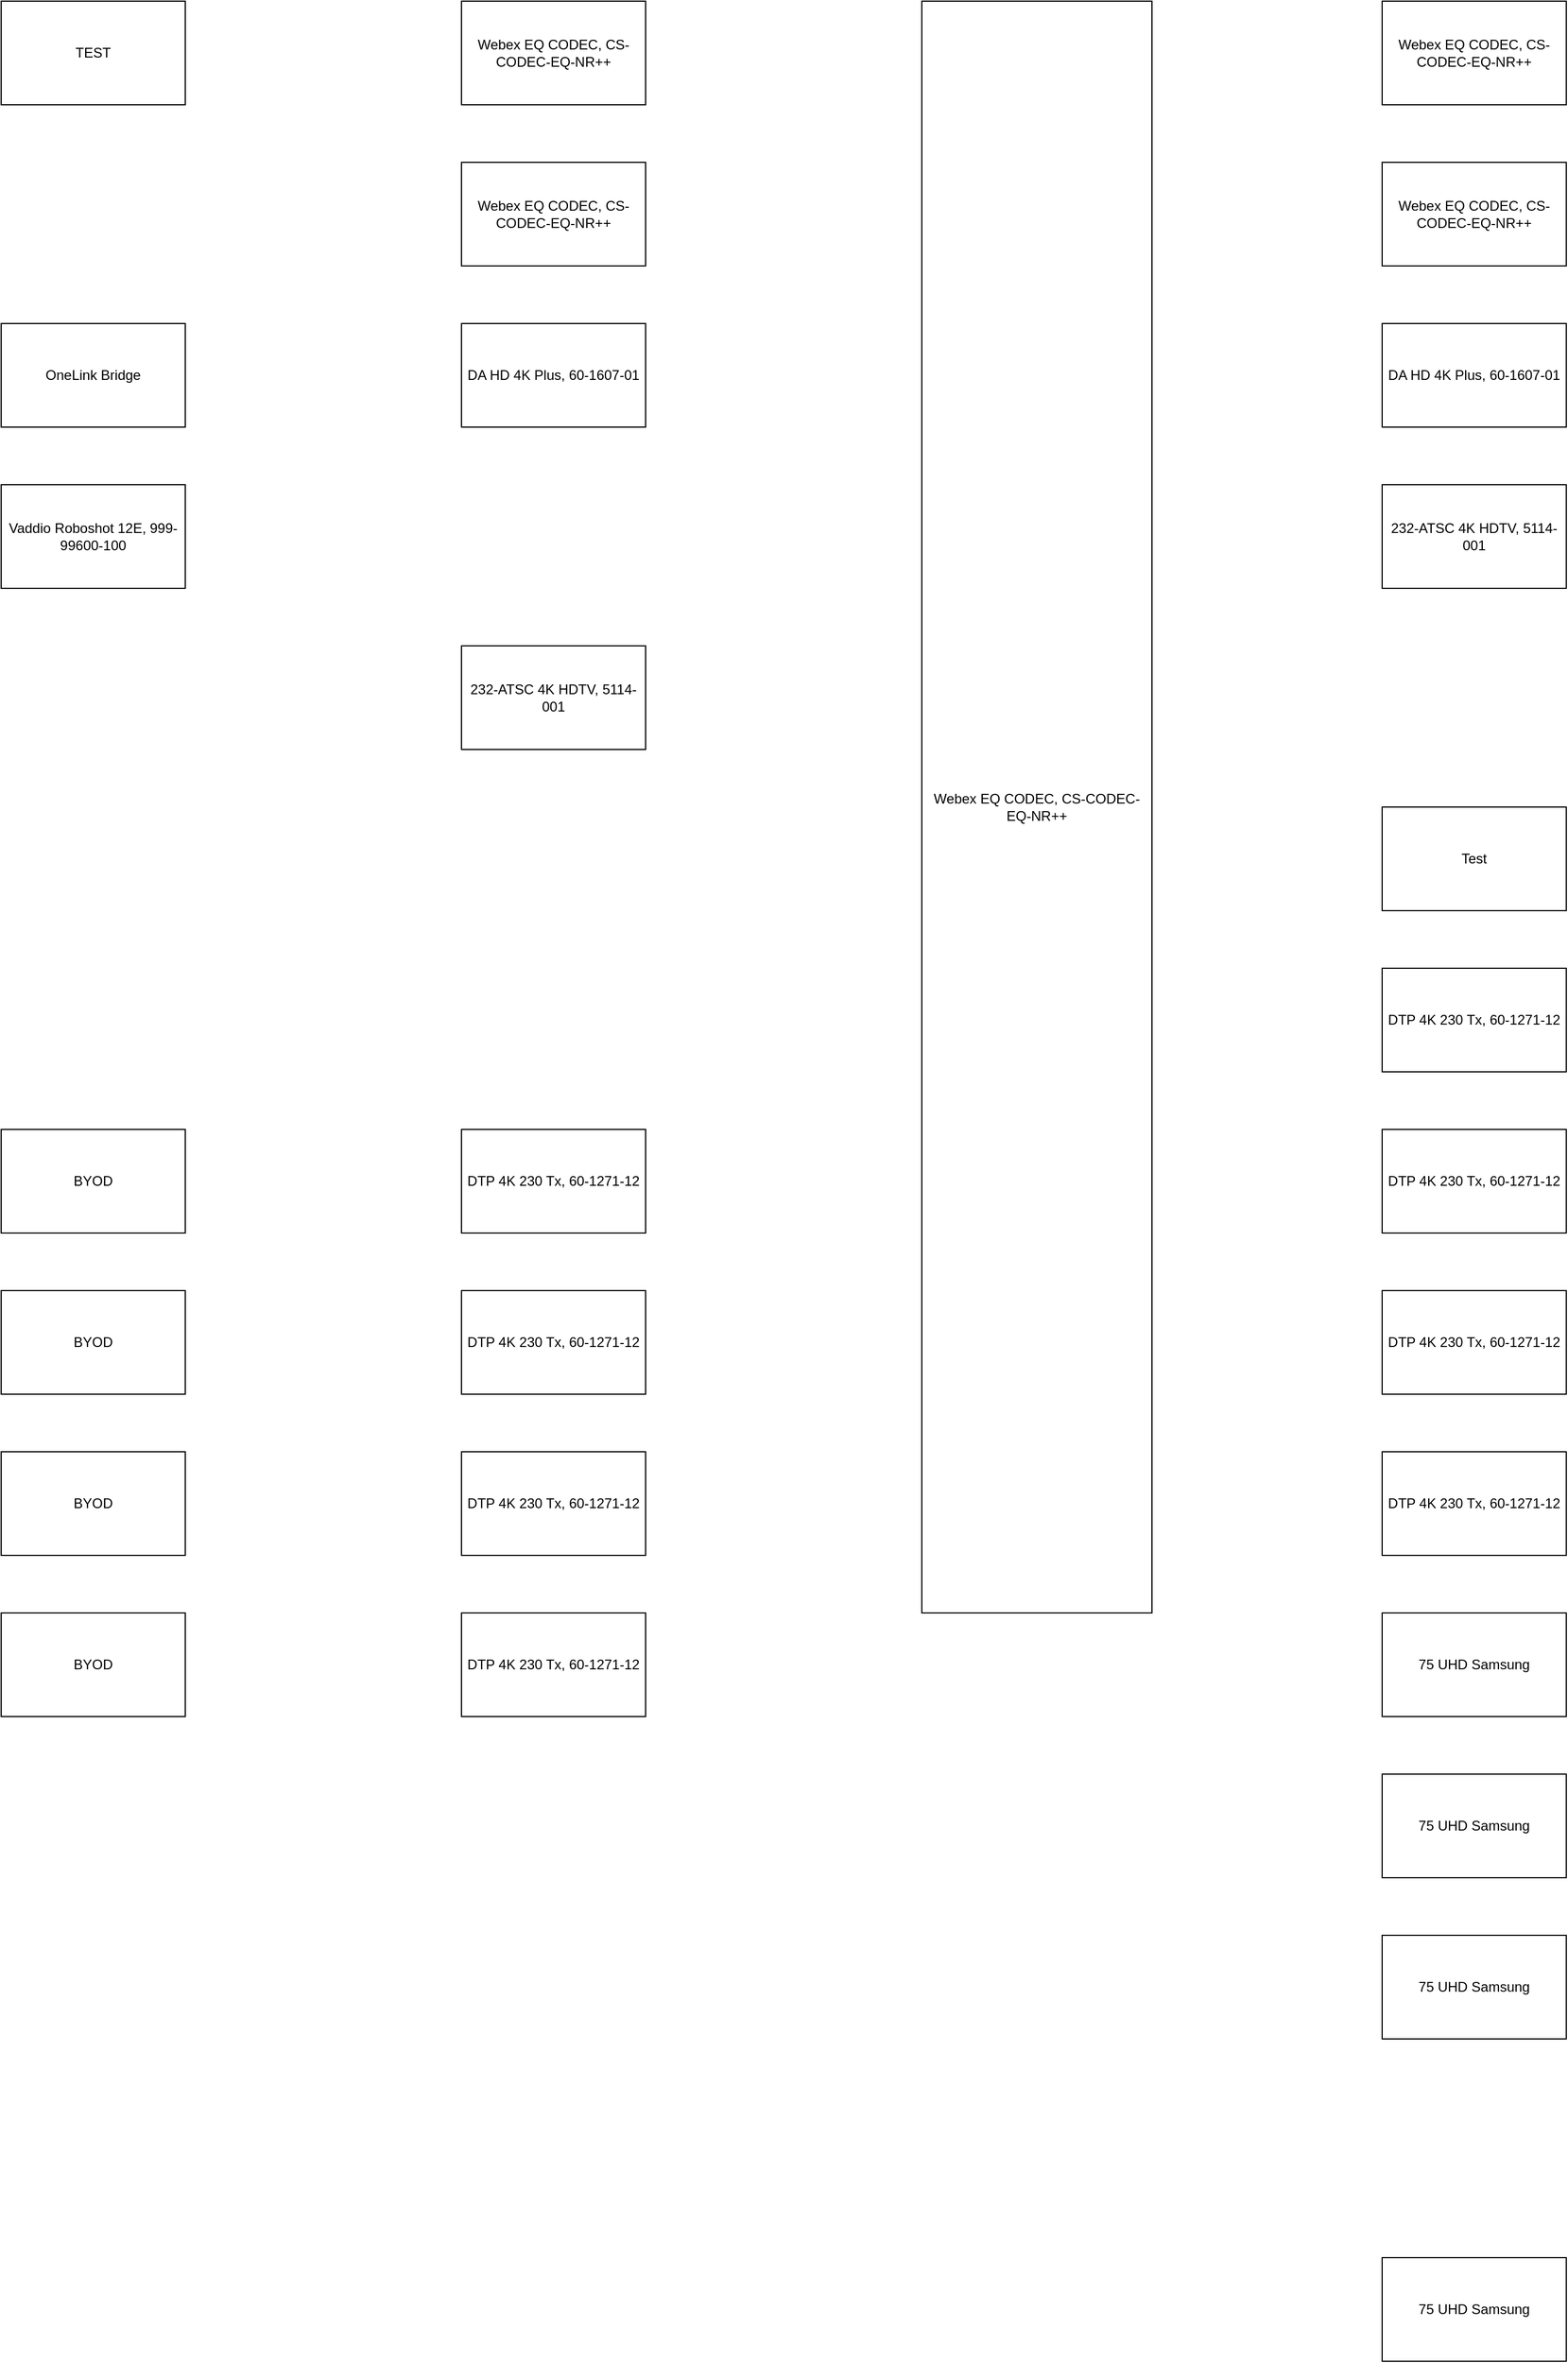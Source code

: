 <mxfile>
  <diagram>
    <mxGraphModel dx="4000" dy="4000" grid="1" gridSize="10" guides="1" tooltips="1" connect="1" arrows="1" fold="1" pageScale="1" pageWidth="4000" pageHeight="4000" math="0" shadow="0">
      <root>
        <mxCell id="0"/>
        <mxCell id="1" parent="0"/>
        <object label="Webex EQ CODEC, CS-CODEC-EQ-NR++" type="matrix" id="1776396250730882180">
          <mxCell id="5873627166056476320" value="Webex EQ CODEC, CS-CODEC-EQ-NR++" style="rounded=0;whiteSpace=wrap;html=1;" parent="1" connectable="" edge="" vertex="1" source="" target="">
            <mxGeometry x="1900" y="3400" width="200" height="1400" relative="" as="geometry"/>
          </mxCell>
        </object>
        <object label="Webex EQ CODEC, CS-CODEC-EQ-NR++" type="DTP" id="1130559497778925909">
          <mxCell id="4557900654495048171" value="Webex EQ CODEC, CS-CODEC-EQ-NR++" style="rounded=0;whiteSpace=wrap;html=1;" parent="1" connectable="" edge="" vertex="1" source="" target="">
            <mxGeometry x="1500" y="3400" width="160" height="90" relative="" as="geometry"/>
          </mxCell>
        </object>
        <object label="Webex EQ CODEC, CS-CODEC-EQ-NR++" type="DTP" id="1946207445066790793">
          <mxCell id="2362271850444781848" value="Webex EQ CODEC, CS-CODEC-EQ-NR++" style="rounded=0;whiteSpace=wrap;html=1;" parent="1" connectable="" edge="" vertex="1" source="" target="">
            <mxGeometry x="1500" y="3540" width="160" height="90" relative="" as="geometry"/>
          </mxCell>
        </object>
        <object label="DA HD 4K Plus, 60-1607-01" type="DTP" id="6918343896823780902">
          <mxCell id="8305967959996625702" value="DA HD 4K Plus, 60-1607-01" style="rounded=0;whiteSpace=wrap;html=1;" parent="1" connectable="" edge="" vertex="1" source="" target="">
            <mxGeometry x="1500" y="3680" width="160" height="90" relative="" as="geometry"/>
          </mxCell>
        </object>
        <object label="232-ATSC 4K HDTV, 5114-001" type="DTP" id="8738322588114966624">
          <mxCell id="1978216968410578319" value="232-ATSC 4K HDTV, 5114-001" style="rounded=0;whiteSpace=wrap;html=1;" parent="1" connectable="" edge="" vertex="1" source="" target="">
            <mxGeometry x="1500" y="3960" width="160" height="90" relative="" as="geometry"/>
          </mxCell>
        </object>
        <object label="DTP 4K 230 Tx, 60-1271-12" type="DTP" id="789067096054298176">
          <mxCell id="2297987363032689576" value="DTP 4K 230 Tx, 60-1271-12" style="rounded=0;whiteSpace=wrap;html=1;" parent="1" connectable="" edge="" vertex="1" source="" target="">
            <mxGeometry x="1500" y="4380" width="160" height="90" relative="" as="geometry"/>
          </mxCell>
        </object>
        <object label="DTP 4K 230 Tx, 60-1271-12" type="DTP" id="3653015655068227643">
          <mxCell id="9353338943669826625" value="DTP 4K 230 Tx, 60-1271-12" style="rounded=0;whiteSpace=wrap;html=1;" parent="1" connectable="" edge="" vertex="1" source="" target="">
            <mxGeometry x="1500" y="4520" width="160" height="90" relative="" as="geometry"/>
          </mxCell>
        </object>
        <object label="DTP 4K 230 Tx, 60-1271-12" type="DTP" id="4361722611381879885">
          <mxCell id="6938561656491290676" value="DTP 4K 230 Tx, 60-1271-12" style="rounded=0;whiteSpace=wrap;html=1;" parent="1" connectable="" edge="" vertex="1" source="" target="">
            <mxGeometry x="1500" y="4660" width="160" height="90" relative="" as="geometry"/>
          </mxCell>
        </object>
        <object label="DTP 4K 230 Tx, 60-1271-12" type="DTP" id="9637943085998893046">
          <mxCell id="1157812073789464975" value="DTP 4K 230 Tx, 60-1271-12" style="rounded=0;whiteSpace=wrap;html=1;" parent="1" connectable="" edge="" vertex="1" source="" target="">
            <mxGeometry x="1500" y="4800" width="160" height="90" relative="" as="geometry"/>
          </mxCell>
        </object>
        <object label="TEST" type="DTP" id="9614406269436312910">
          <mxCell id="1282535041039221848" value="TEST" style="rounded=0;whiteSpace=wrap;html=1;" parent="1" connectable="" edge="" vertex="1" source="" target="">
            <mxGeometry x="1100" y="3400" width="160" height="90" relative="" as="geometry"/>
          </mxCell>
        </object>
        <object label="OneLink Bridge" type="DTP" id="4461363015838866733">
          <mxCell id="2497276278665857817" value="OneLink Bridge" style="rounded=0;whiteSpace=wrap;html=1;" parent="1" connectable="" edge="" vertex="1" source="" target="">
            <mxGeometry x="1100" y="3680" width="160" height="90" relative="" as="geometry"/>
          </mxCell>
        </object>
        <object label="BYOD" type="DTP" id="3260090392275194454">
          <mxCell id="5721264262297134724" value="BYOD" style="rounded=0;whiteSpace=wrap;html=1;" parent="1" connectable="" edge="" vertex="1" source="" target="">
            <mxGeometry x="1100" y="4380" width="160" height="90" relative="" as="geometry"/>
          </mxCell>
        </object>
        <object label="BYOD" type="DTP" id="4198680246493898126">
          <mxCell id="7891985393213414799" value="BYOD" style="rounded=0;whiteSpace=wrap;html=1;" parent="1" connectable="" edge="" vertex="1" source="" target="">
            <mxGeometry x="1100" y="4520" width="160" height="90" relative="" as="geometry"/>
          </mxCell>
        </object>
        <object label="BYOD" type="DTP" id="317473906734869326">
          <mxCell id="3748367518986423124" value="BYOD" style="rounded=0;whiteSpace=wrap;html=1;" parent="1" connectable="" edge="" vertex="1" source="" target="">
            <mxGeometry x="1100" y="4660" width="160" height="90" relative="" as="geometry"/>
          </mxCell>
        </object>
        <object label="BYOD" type="DTP" id="2545697215898937079">
          <mxCell id="9210128186819057821" value="BYOD" style="rounded=0;whiteSpace=wrap;html=1;" parent="1" connectable="" edge="" vertex="1" source="" target="">
            <mxGeometry x="1100" y="4800" width="160" height="90" relative="" as="geometry"/>
          </mxCell>
        </object>
        <object label="Vaddio Roboshot 12E, 999-99600-100" type="DTP" id="7732752880000153870">
          <mxCell id="6008107251627095581" value="Vaddio Roboshot 12E, 999-99600-100" style="rounded=0;whiteSpace=wrap;html=1;" parent="1" connectable="" edge="" vertex="1" source="" target="">
            <mxGeometry x="1100" y="3820" width="160" height="90" relative="" as="geometry"/>
          </mxCell>
        </object>
        <object label="Webex EQ CODEC, CS-CODEC-EQ-NR++" type="DTP" id="2125643877957166823">
          <mxCell id="8734044734057876217" value="Webex EQ CODEC, CS-CODEC-EQ-NR++" style="rounded=0;whiteSpace=wrap;html=1;" parent="1" connectable="" edge="" vertex="1" source="" target="">
            <mxGeometry x="2300" y="3400" width="160" height="90" relative="" as="geometry"/>
          </mxCell>
        </object>
        <object label="Webex EQ CODEC, CS-CODEC-EQ-NR++" type="DTP" id="1788753950995394080">
          <mxCell id="4367546061375998062" value="Webex EQ CODEC, CS-CODEC-EQ-NR++" style="rounded=0;whiteSpace=wrap;html=1;" parent="1" connectable="" edge="" vertex="1" source="" target="">
            <mxGeometry x="2300" y="3540" width="160" height="90" relative="" as="geometry"/>
          </mxCell>
        </object>
        <object label="DA HD 4K Plus, 60-1607-01" type="DTP" id="2026672595212333984">
          <mxCell id="895815945591901979" value="DA HD 4K Plus, 60-1607-01" style="rounded=0;whiteSpace=wrap;html=1;" parent="1" connectable="" edge="" vertex="1" source="" target="">
            <mxGeometry x="2300" y="3680" width="160" height="90" relative="" as="geometry"/>
          </mxCell>
        </object>
        <object label="232-ATSC 4K HDTV, 5114-001" type="DTP" id="267631762468979829">
          <mxCell id="6614573088413271753" value="232-ATSC 4K HDTV, 5114-001" style="rounded=0;whiteSpace=wrap;html=1;" parent="1" connectable="" edge="" vertex="1" source="" target="">
            <mxGeometry x="2300" y="3820" width="160" height="90" relative="" as="geometry"/>
          </mxCell>
        </object>
        <object label="Test" type="DTP" id="239776066138955460">
          <mxCell id="3390757506654323451" value="Test" style="rounded=0;whiteSpace=wrap;html=1;" parent="1" connectable="" edge="" vertex="1" source="" target="">
            <mxGeometry x="2300" y="4100" width="160" height="90" relative="" as="geometry"/>
          </mxCell>
        </object>
        <object label="DTP 4K 230 Tx, 60-1271-12" type="DTP" id="7873287625631231198">
          <mxCell id="4842856109432686881" value="DTP 4K 230 Tx, 60-1271-12" style="rounded=0;whiteSpace=wrap;html=1;" parent="1" connectable="" edge="" vertex="1" source="" target="">
            <mxGeometry x="2300" y="4240" width="160" height="90" relative="" as="geometry"/>
          </mxCell>
        </object>
        <object label="DTP 4K 230 Tx, 60-1271-12" type="DTP" id="6549326536201790694">
          <mxCell id="7505733375198775301" value="DTP 4K 230 Tx, 60-1271-12" style="rounded=0;whiteSpace=wrap;html=1;" parent="1" connectable="" edge="" vertex="1" source="" target="">
            <mxGeometry x="2300" y="4380" width="160" height="90" relative="" as="geometry"/>
          </mxCell>
        </object>
        <object label="DTP 4K 230 Tx, 60-1271-12" type="DTP" id="3484775314247344951">
          <mxCell id="6219890152611938496" value="DTP 4K 230 Tx, 60-1271-12" style="rounded=0;whiteSpace=wrap;html=1;" parent="1" connectable="" edge="" vertex="1" source="" target="">
            <mxGeometry x="2300" y="4520" width="160" height="90" relative="" as="geometry"/>
          </mxCell>
        </object>
        <object label="DTP 4K 230 Tx, 60-1271-12" type="DTP" id="528636127231759163">
          <mxCell id="3439975324742885921" value="DTP 4K 230 Tx, 60-1271-12" style="rounded=0;whiteSpace=wrap;html=1;" parent="1" connectable="" edge="" vertex="1" source="" target="">
            <mxGeometry x="2300" y="4660" width="160" height="90" relative="" as="geometry"/>
          </mxCell>
        </object>
        <object label="75 UHD Samsung" type="DTP" id="3475520065700295307">
          <mxCell id="9863765702902505479" value="75 UHD Samsung" style="rounded=0;whiteSpace=wrap;html=1;" parent="1" connectable="" edge="" vertex="1" source="" target="">
            <mxGeometry x="2300" y="4800" width="160" height="90" relative="" as="geometry"/>
          </mxCell>
        </object>
        <object label="75 UHD Samsung" type="DTP" id="4894413352535856657">
          <mxCell id="9232477911018422670" value="75 UHD Samsung" style="rounded=0;whiteSpace=wrap;html=1;" parent="1" connectable="" edge="" vertex="1" source="" target="">
            <mxGeometry x="2300" y="4940" width="160" height="90" relative="" as="geometry"/>
          </mxCell>
        </object>
        <object label="75 UHD Samsung" type="DTP" id="6450551188163899538">
          <mxCell id="3277883213400717143" value="75 UHD Samsung" style="rounded=0;whiteSpace=wrap;html=1;" parent="1" connectable="" edge="" vertex="1" source="" target="">
            <mxGeometry x="2300" y="5080" width="160" height="90" relative="" as="geometry"/>
          </mxCell>
        </object>
        <object label="75 UHD Samsung" type="DTP" id="6713580277663679426">
          <mxCell id="2077191347377533824" value="75 UHD Samsung" style="rounded=0;whiteSpace=wrap;html=1;" parent="1" connectable="" edge="" vertex="1" source="" target="">
            <mxGeometry x="2300" y="5360" width="160" height="90" relative="" as="geometry"/>
          </mxCell>
        </object>
      </root>
    </mxGraphModel>
  </diagram>
</mxfile>
